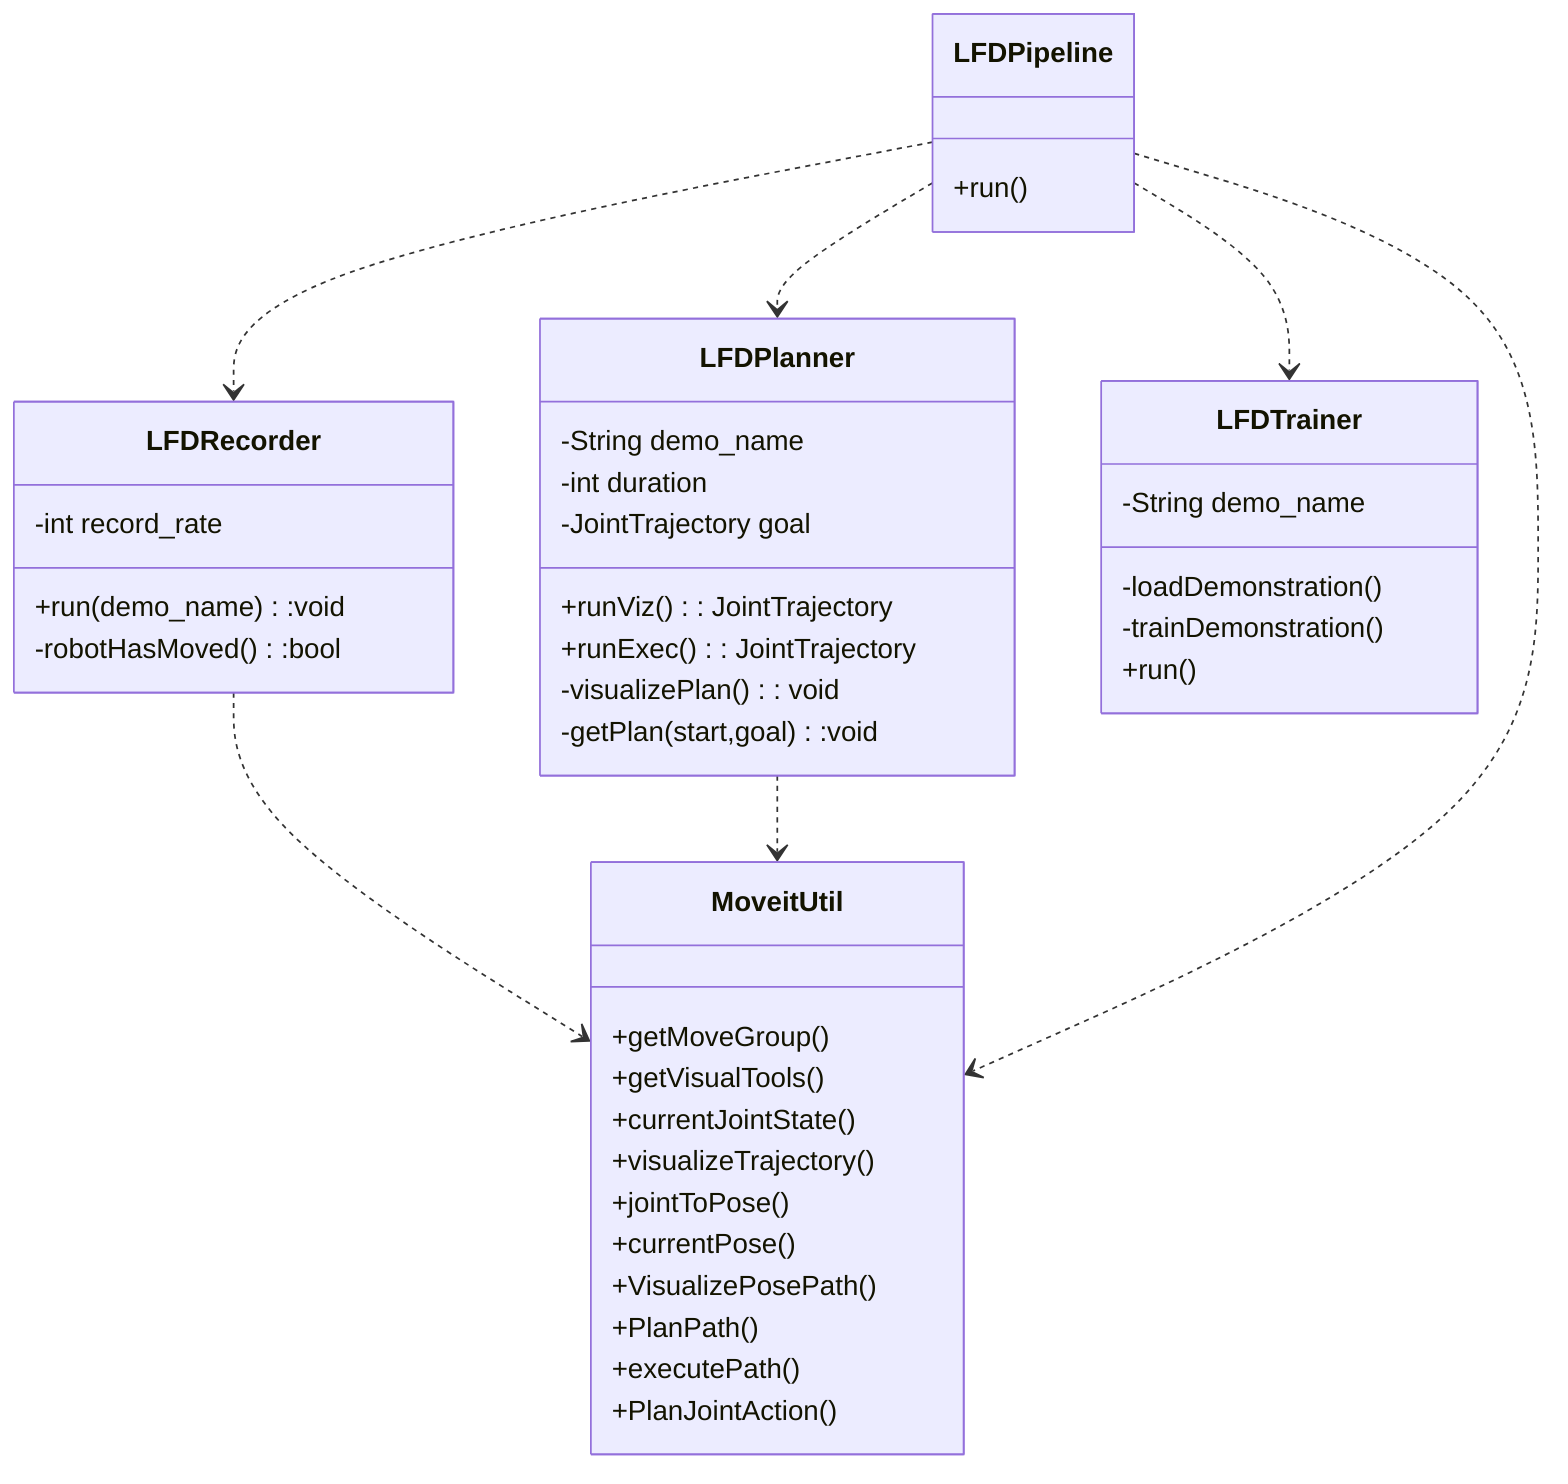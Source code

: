 classDiagram
%% LFD Interface
    class LFDPlanner {
        -String demo_name
        -int duration
        -JointTrajectory goal
        %% +init(demo_name, duration, goal):void
        +runViz(): JointTrajectory
        +runExec(): JointTrajectory
        -visualizePlan(): void
        -getPlan(start,goal):void
    }
    class LFDRecorder {
        -int record_rate
        +run(demo_name):void
        -robotHasMoved():bool
    }
    class LFDTrainer {
        -String demo_name
        -loadDemonstration()
        -trainDemonstration()
        +run()
    }
    class MoveitUtil {
        +getMoveGroup()
        +getVisualTools()
        +currentJointState()
        +visualizeTrajectory()
        +jointToPose()
        +currentPose()
        +VisualizePosePath()
        +PlanPath()
        +executePath()
        +PlanJointAction()
    }
    class LFDPipeline {
        +run()
    }

    LFDRecorder ..> MoveitUtil
    LFDPlanner ..> MoveitUtil
    LFDPipeline ..> MoveitUtil
    LFDPipeline ..> LFDTrainer
    LFDPipeline ..> LFDPlanner
    LFDPipeline ..> LFDRecorder